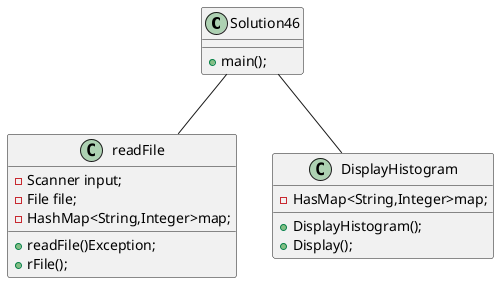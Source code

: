 @startuml
'https://plantuml.com/class-diagram

class Solution46{

+main();
}
class readFile{
-Scanner input;
-File file;
-HashMap<String,Integer>map;

+readFile()Exception;
+rFile();

}
class DisplayHistogram{
-HasMap<String,Integer>map;

+DisplayHistogram();
+Display();
}

Solution46-- readFile
Solution46-- DisplayHistogram

@enduml
